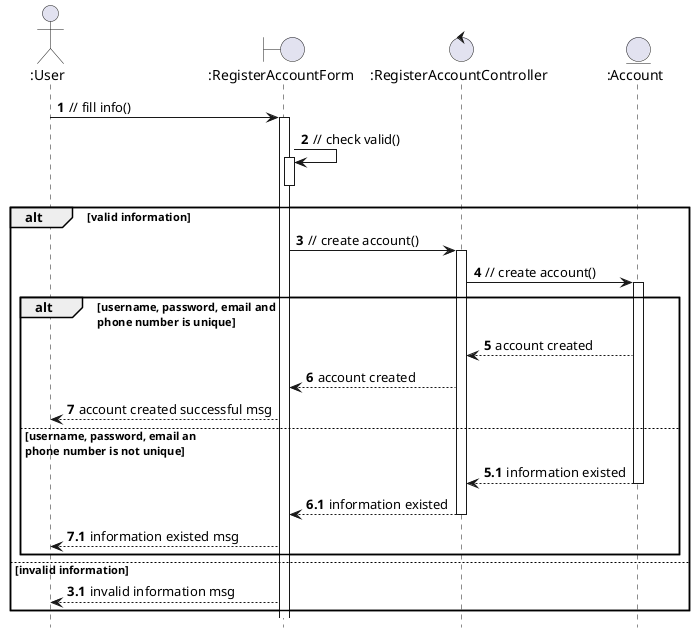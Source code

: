 @startuml Register Account
hide footbox
actor ":User" as User
boundary ":RegisterAccountForm" as RegisterBoundary
control ":RegisterAccountController" as AccountController
entity ":Account" as AccountEntity

autonumber
User -> RegisterBoundary: // fill info()
activate RegisterBoundary

RegisterBoundary -> RegisterBoundary: // check valid()
activate RegisterBoundary
deactivate RegisterBoundary

alt valid information

    RegisterBoundary -> AccountController: // create account()
    activate AccountController
    AccountController -> AccountEntity: // create account()
    activate AccountEntity

    alt username, password, email and\nphone number is unique

        AccountEntity --> AccountController: account created
        AccountController --> RegisterBoundary: account created
        RegisterBoundary --> User: account created successful msg
    
    else username, password, email an\nphone number is not unique

        autonumber 5.1 
        AccountEntity --> AccountController: information existed
        deactivate AccountEntity
        autonumber inc A
        AccountController --> RegisterBoundary: information existed
        deactivate
        autonumber inc A
        RegisterBoundary --> User: information existed msg

    end



else invalid information
    
    autonumber 3.1
    RegisterBoundary --> User: invalid information msg

end
@enduml